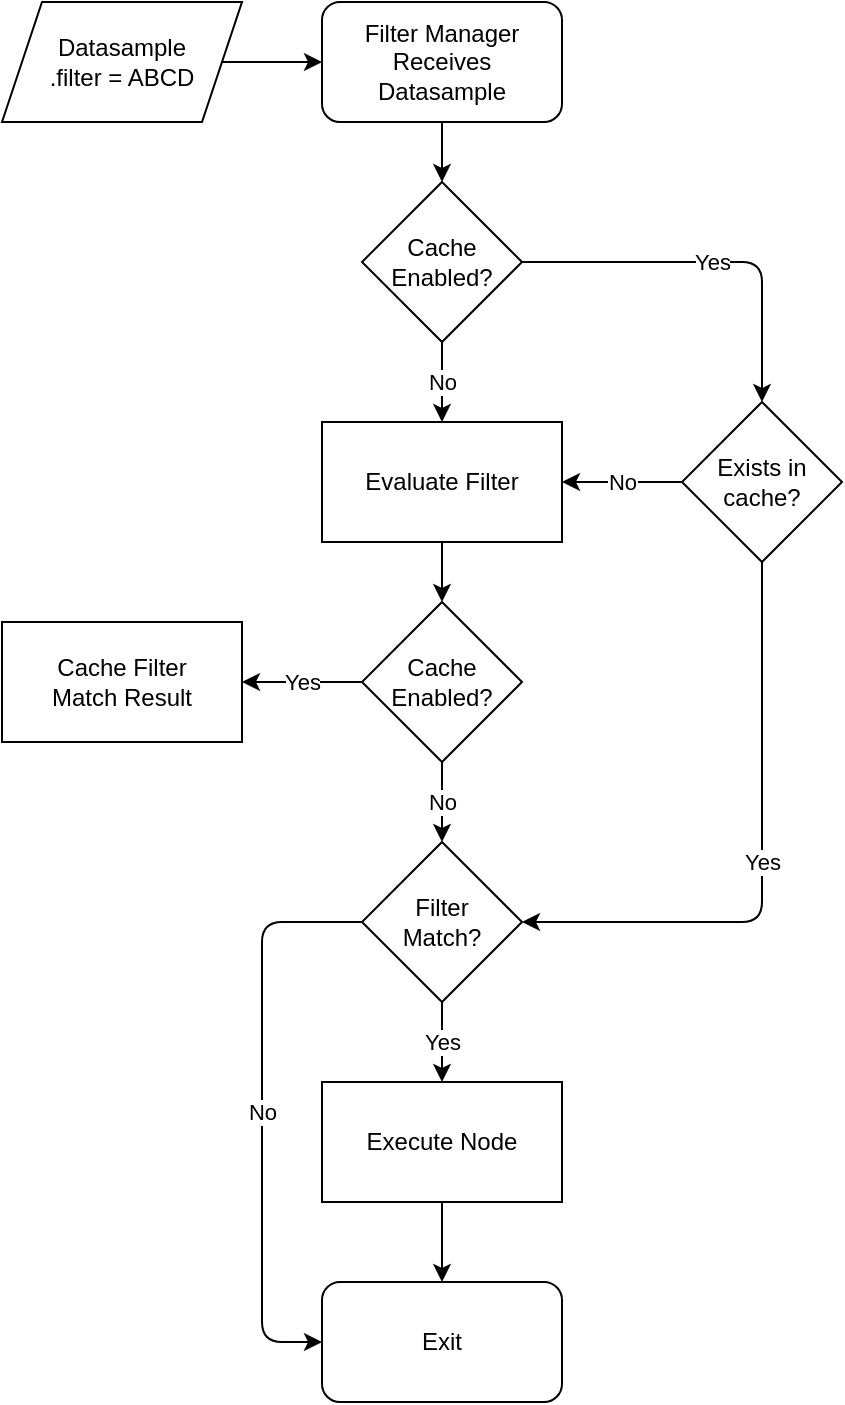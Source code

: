 <mxfile>
    <diagram id="yjHHtUhdv3cXF0v27rw7" name="Page-1">
        <mxGraphModel dx="968" dy="509" grid="1" gridSize="10" guides="1" tooltips="1" connect="1" arrows="1" fold="1" page="0" pageScale="1" pageWidth="827" pageHeight="1169" math="0" shadow="0">
            <root>
                <mxCell id="0"/>
                <mxCell id="1" parent="0"/>
                <mxCell id="2" value="Datasample&lt;br&gt;.filter = ABCD" style="shape=parallelogram;perimeter=parallelogramPerimeter;whiteSpace=wrap;html=1;fixedSize=1;" parent="1" vertex="1">
                    <mxGeometry x="200" y="40" width="120" height="60" as="geometry"/>
                </mxCell>
                <mxCell id="6" value="Exists in&lt;br&gt;cache?" style="rhombus;whiteSpace=wrap;html=1;" parent="1" vertex="1">
                    <mxGeometry x="540" y="240" width="80" height="80" as="geometry"/>
                </mxCell>
                <mxCell id="8" value="Filter&lt;br&gt;Match?" style="rhombus;whiteSpace=wrap;html=1;" parent="1" vertex="1">
                    <mxGeometry x="380" y="460" width="80" height="80" as="geometry"/>
                </mxCell>
                <mxCell id="9" value="Evaluate Filter" style="rounded=0;whiteSpace=wrap;html=1;" parent="1" vertex="1">
                    <mxGeometry x="360" y="250" width="120" height="60" as="geometry"/>
                </mxCell>
                <mxCell id="10" value="Cache Filter&lt;br&gt;Match Result" style="rounded=0;whiteSpace=wrap;html=1;" parent="1" vertex="1">
                    <mxGeometry x="200" y="350" width="120" height="60" as="geometry"/>
                </mxCell>
                <mxCell id="13" value="Exit" style="rounded=1;whiteSpace=wrap;html=1;" parent="1" vertex="1">
                    <mxGeometry x="360" y="680" width="120" height="60" as="geometry"/>
                </mxCell>
                <mxCell id="15" value="" style="endArrow=classic;html=1;exitX=1;exitY=0.5;exitDx=0;exitDy=0;entryX=0;entryY=0.5;entryDx=0;entryDy=0;" parent="1" source="2" target="31" edge="1">
                    <mxGeometry width="50" height="50" relative="1" as="geometry">
                        <mxPoint x="390" y="340" as="sourcePoint"/>
                        <mxPoint x="330" y="70" as="targetPoint"/>
                    </mxGeometry>
                </mxCell>
                <mxCell id="21" value="Execute Node" style="rounded=0;whiteSpace=wrap;html=1;" parent="1" vertex="1">
                    <mxGeometry x="360" y="580" width="120" height="60" as="geometry"/>
                </mxCell>
                <mxCell id="23" value="" style="endArrow=classic;html=1;exitX=0.5;exitY=1;exitDx=0;exitDy=0;entryX=0.5;entryY=0;entryDx=0;entryDy=0;" parent="1" source="8" target="21" edge="1">
                    <mxGeometry relative="1" as="geometry">
                        <mxPoint x="360" y="480" as="sourcePoint"/>
                        <mxPoint x="460" y="480" as="targetPoint"/>
                    </mxGeometry>
                </mxCell>
                <mxCell id="24" value="Yes" style="edgeLabel;resizable=0;html=1;align=center;verticalAlign=middle;" parent="23" connectable="0" vertex="1">
                    <mxGeometry relative="1" as="geometry"/>
                </mxCell>
                <mxCell id="25" value="" style="endArrow=classic;html=1;exitX=0;exitY=0.5;exitDx=0;exitDy=0;entryX=0;entryY=0.5;entryDx=0;entryDy=0;" parent="1" source="8" target="13" edge="1">
                    <mxGeometry relative="1" as="geometry">
                        <mxPoint x="360" y="570" as="sourcePoint"/>
                        <mxPoint x="460" y="570" as="targetPoint"/>
                        <Array as="points">
                            <mxPoint x="330" y="500"/>
                            <mxPoint x="330" y="710"/>
                        </Array>
                    </mxGeometry>
                </mxCell>
                <mxCell id="26" value="No" style="edgeLabel;resizable=0;html=1;align=center;verticalAlign=middle;" parent="25" connectable="0" vertex="1">
                    <mxGeometry relative="1" as="geometry"/>
                </mxCell>
                <mxCell id="27" value="" style="endArrow=classic;html=1;exitX=0.5;exitY=1;exitDx=0;exitDy=0;entryX=0.5;entryY=0;entryDx=0;entryDy=0;" parent="1" source="21" target="13" edge="1">
                    <mxGeometry width="50" height="50" relative="1" as="geometry">
                        <mxPoint x="380" y="590" as="sourcePoint"/>
                        <mxPoint x="430" y="540" as="targetPoint"/>
                    </mxGeometry>
                </mxCell>
                <mxCell id="31" value="Filter Manager&lt;br&gt;Receives&lt;br&gt;Datasample" style="rounded=1;whiteSpace=wrap;html=1;" parent="1" vertex="1">
                    <mxGeometry x="360" y="40" width="120" height="60" as="geometry"/>
                </mxCell>
                <mxCell id="32" value="Cache&lt;br&gt;Enabled?" style="rhombus;whiteSpace=wrap;html=1;" parent="1" vertex="1">
                    <mxGeometry x="380" y="130" width="80" height="80" as="geometry"/>
                </mxCell>
                <mxCell id="33" value="" style="endArrow=classic;html=1;exitX=0;exitY=0.5;exitDx=0;exitDy=0;entryX=1;entryY=0.5;entryDx=0;entryDy=0;" parent="1" source="6" target="9" edge="1">
                    <mxGeometry relative="1" as="geometry">
                        <mxPoint x="510" y="260" as="sourcePoint"/>
                        <mxPoint x="610" y="260" as="targetPoint"/>
                    </mxGeometry>
                </mxCell>
                <mxCell id="34" value="No" style="edgeLabel;resizable=0;html=1;align=center;verticalAlign=middle;" parent="33" connectable="0" vertex="1">
                    <mxGeometry relative="1" as="geometry"/>
                </mxCell>
                <mxCell id="35" value="" style="endArrow=classic;html=1;exitX=1;exitY=0.5;exitDx=0;exitDy=0;entryX=0.5;entryY=0;entryDx=0;entryDy=0;" parent="1" source="32" target="6" edge="1">
                    <mxGeometry relative="1" as="geometry">
                        <mxPoint x="520" y="200" as="sourcePoint"/>
                        <mxPoint x="520" y="170" as="targetPoint"/>
                        <Array as="points">
                            <mxPoint x="580" y="170"/>
                        </Array>
                    </mxGeometry>
                </mxCell>
                <mxCell id="36" value="Yes" style="edgeLabel;resizable=0;html=1;align=center;verticalAlign=middle;" parent="35" connectable="0" vertex="1">
                    <mxGeometry relative="1" as="geometry"/>
                </mxCell>
                <mxCell id="38" value="" style="endArrow=classic;html=1;exitX=0.5;exitY=1;exitDx=0;exitDy=0;entryX=0.5;entryY=0;entryDx=0;entryDy=0;" parent="1" source="31" target="32" edge="1">
                    <mxGeometry width="50" height="50" relative="1" as="geometry">
                        <mxPoint x="510" y="200" as="sourcePoint"/>
                        <mxPoint x="560" y="150" as="targetPoint"/>
                    </mxGeometry>
                </mxCell>
                <mxCell id="39" value="" style="endArrow=classic;html=1;exitX=0.5;exitY=1;exitDx=0;exitDy=0;entryX=0.5;entryY=0;entryDx=0;entryDy=0;" parent="1" source="32" target="9" edge="1">
                    <mxGeometry relative="1" as="geometry">
                        <mxPoint x="490" y="180" as="sourcePoint"/>
                        <mxPoint x="590" y="180" as="targetPoint"/>
                    </mxGeometry>
                </mxCell>
                <mxCell id="40" value="No" style="edgeLabel;resizable=0;html=1;align=center;verticalAlign=middle;" parent="39" connectable="0" vertex="1">
                    <mxGeometry relative="1" as="geometry"/>
                </mxCell>
                <mxCell id="41" value="" style="endArrow=classic;html=1;exitX=0.5;exitY=1;exitDx=0;exitDy=0;entryX=1;entryY=0.5;entryDx=0;entryDy=0;" parent="1" source="6" target="8" edge="1">
                    <mxGeometry relative="1" as="geometry">
                        <mxPoint x="350" y="320" as="sourcePoint"/>
                        <mxPoint x="580" y="360" as="targetPoint"/>
                        <Array as="points">
                            <mxPoint x="580" y="500"/>
                        </Array>
                    </mxGeometry>
                </mxCell>
                <mxCell id="42" value="Yes" style="edgeLabel;resizable=0;html=1;align=center;verticalAlign=middle;" parent="41" connectable="0" vertex="1">
                    <mxGeometry relative="1" as="geometry"/>
                </mxCell>
                <mxCell id="43" value="Cache&lt;br&gt;Enabled?" style="rhombus;whiteSpace=wrap;html=1;" parent="1" vertex="1">
                    <mxGeometry x="380" y="340" width="80" height="80" as="geometry"/>
                </mxCell>
                <mxCell id="46" value="" style="endArrow=classic;html=1;exitX=0;exitY=0.5;exitDx=0;exitDy=0;entryX=1;entryY=0.5;entryDx=0;entryDy=0;" parent="1" source="43" target="10" edge="1">
                    <mxGeometry relative="1" as="geometry">
                        <mxPoint x="280" y="290" as="sourcePoint"/>
                        <mxPoint x="380" y="290" as="targetPoint"/>
                    </mxGeometry>
                </mxCell>
                <mxCell id="47" value="Yes" style="edgeLabel;resizable=0;html=1;align=center;verticalAlign=middle;" parent="46" connectable="0" vertex="1">
                    <mxGeometry relative="1" as="geometry"/>
                </mxCell>
                <mxCell id="48" value="" style="endArrow=classic;html=1;entryX=0.5;entryY=0;entryDx=0;entryDy=0;exitX=0.5;exitY=1;exitDx=0;exitDy=0;" parent="1" source="9" target="43" edge="1">
                    <mxGeometry width="50" height="50" relative="1" as="geometry">
                        <mxPoint x="400" y="400" as="sourcePoint"/>
                        <mxPoint x="450" y="350" as="targetPoint"/>
                    </mxGeometry>
                </mxCell>
                <mxCell id="49" value="" style="endArrow=classic;html=1;exitX=0.5;exitY=1;exitDx=0;exitDy=0;entryX=0.5;entryY=0;entryDx=0;entryDy=0;" parent="1" source="43" target="8" edge="1">
                    <mxGeometry relative="1" as="geometry">
                        <mxPoint x="370" y="410" as="sourcePoint"/>
                        <mxPoint x="470" y="410" as="targetPoint"/>
                    </mxGeometry>
                </mxCell>
                <mxCell id="50" value="No" style="edgeLabel;resizable=0;html=1;align=center;verticalAlign=middle;" parent="49" connectable="0" vertex="1">
                    <mxGeometry relative="1" as="geometry"/>
                </mxCell>
            </root>
        </mxGraphModel>
    </diagram>
</mxfile>